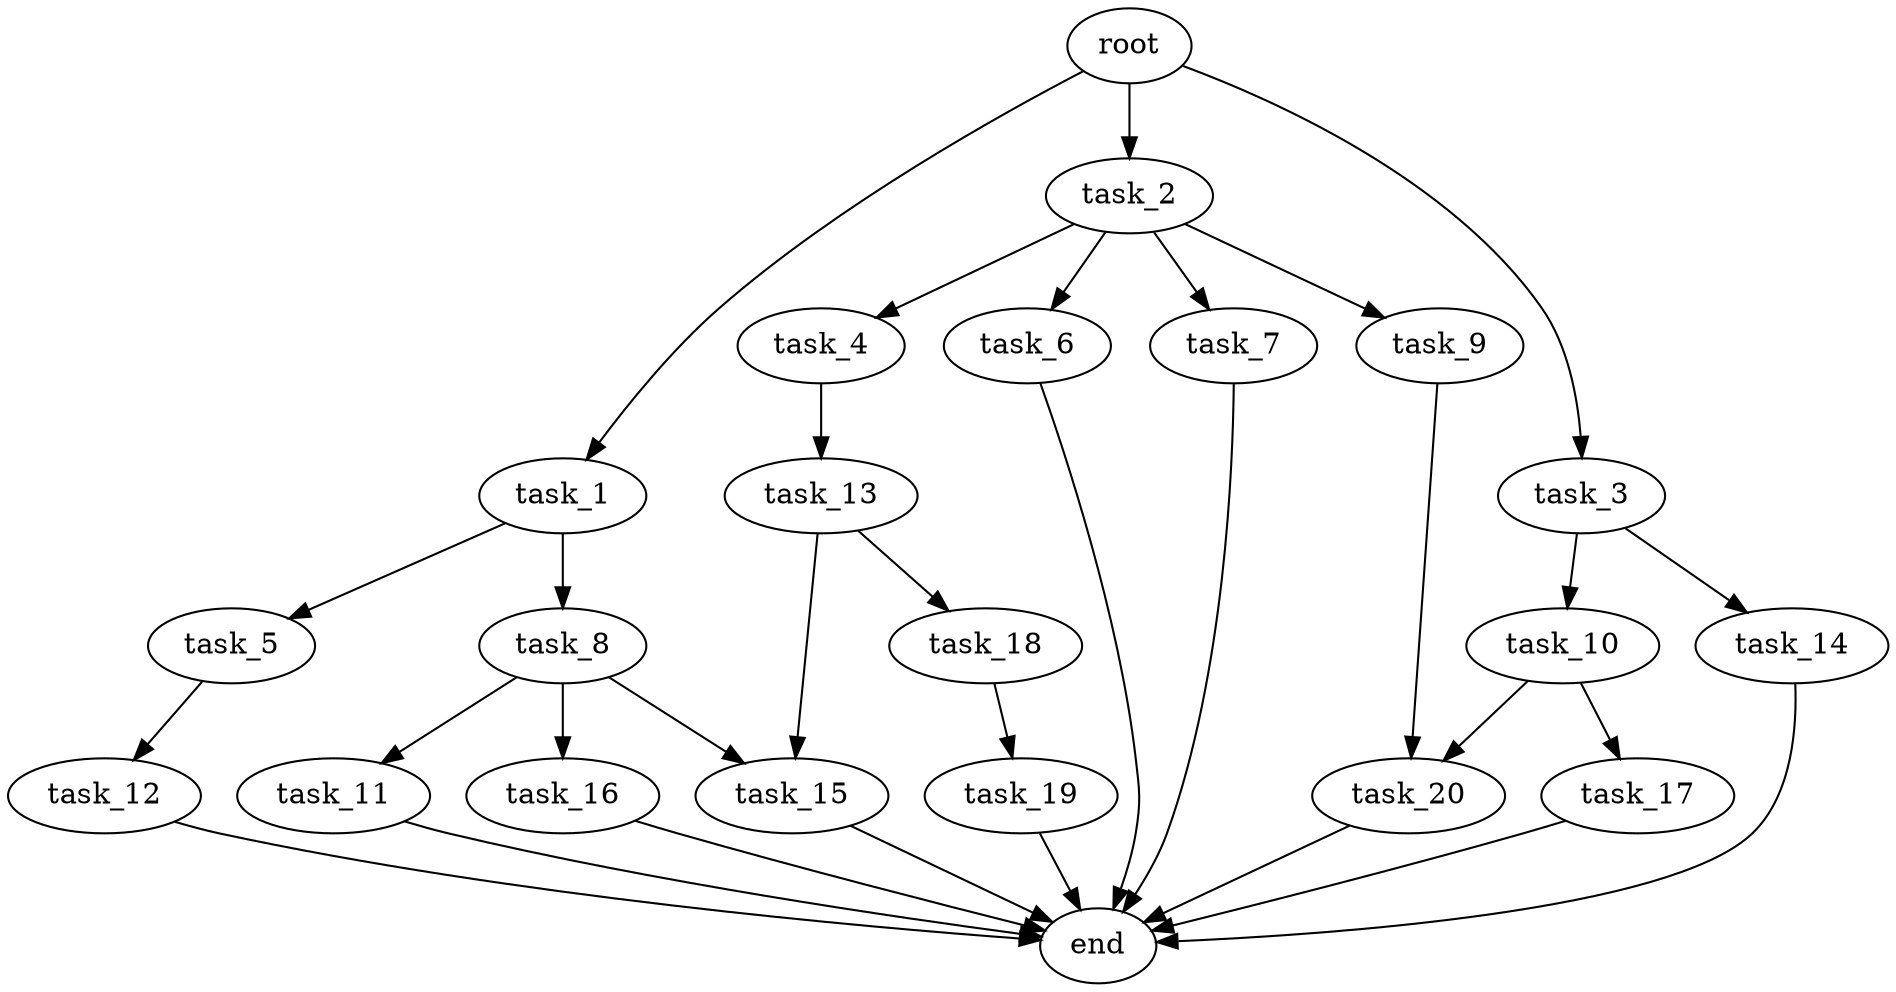 digraph G {
  root [size="0.000000e+00"];
  task_1 [size="5.252780e+10"];
  task_2 [size="8.757954e+10"];
  task_3 [size="7.869412e+10"];
  task_4 [size="5.206970e+10"];
  task_5 [size="4.516644e+10"];
  task_6 [size="8.270274e+10"];
  task_7 [size="4.251167e+09"];
  task_8 [size="9.958368e+10"];
  task_9 [size="5.187508e+10"];
  task_10 [size="3.956716e+10"];
  task_11 [size="7.351966e+10"];
  task_12 [size="5.577452e+10"];
  task_13 [size="5.161751e+10"];
  task_14 [size="6.306855e+10"];
  task_15 [size="4.939052e+09"];
  task_16 [size="2.912502e+10"];
  task_17 [size="3.981001e+10"];
  task_18 [size="3.046237e+10"];
  task_19 [size="8.276382e+10"];
  task_20 [size="4.614010e+10"];
  end [size="0.000000e+00"];

  root -> task_1 [size="1.000000e-12"];
  root -> task_2 [size="1.000000e-12"];
  root -> task_3 [size="1.000000e-12"];
  task_1 -> task_5 [size="4.516644e+08"];
  task_1 -> task_8 [size="9.958368e+08"];
  task_2 -> task_4 [size="5.206970e+08"];
  task_2 -> task_6 [size="8.270274e+08"];
  task_2 -> task_7 [size="4.251167e+07"];
  task_2 -> task_9 [size="5.187508e+08"];
  task_3 -> task_10 [size="3.956716e+08"];
  task_3 -> task_14 [size="6.306855e+08"];
  task_4 -> task_13 [size="5.161751e+08"];
  task_5 -> task_12 [size="5.577452e+08"];
  task_6 -> end [size="1.000000e-12"];
  task_7 -> end [size="1.000000e-12"];
  task_8 -> task_11 [size="7.351966e+08"];
  task_8 -> task_15 [size="2.469526e+07"];
  task_8 -> task_16 [size="2.912502e+08"];
  task_9 -> task_20 [size="2.307005e+08"];
  task_10 -> task_17 [size="3.981001e+08"];
  task_10 -> task_20 [size="2.307005e+08"];
  task_11 -> end [size="1.000000e-12"];
  task_12 -> end [size="1.000000e-12"];
  task_13 -> task_15 [size="2.469526e+07"];
  task_13 -> task_18 [size="3.046237e+08"];
  task_14 -> end [size="1.000000e-12"];
  task_15 -> end [size="1.000000e-12"];
  task_16 -> end [size="1.000000e-12"];
  task_17 -> end [size="1.000000e-12"];
  task_18 -> task_19 [size="8.276382e+08"];
  task_19 -> end [size="1.000000e-12"];
  task_20 -> end [size="1.000000e-12"];
}
